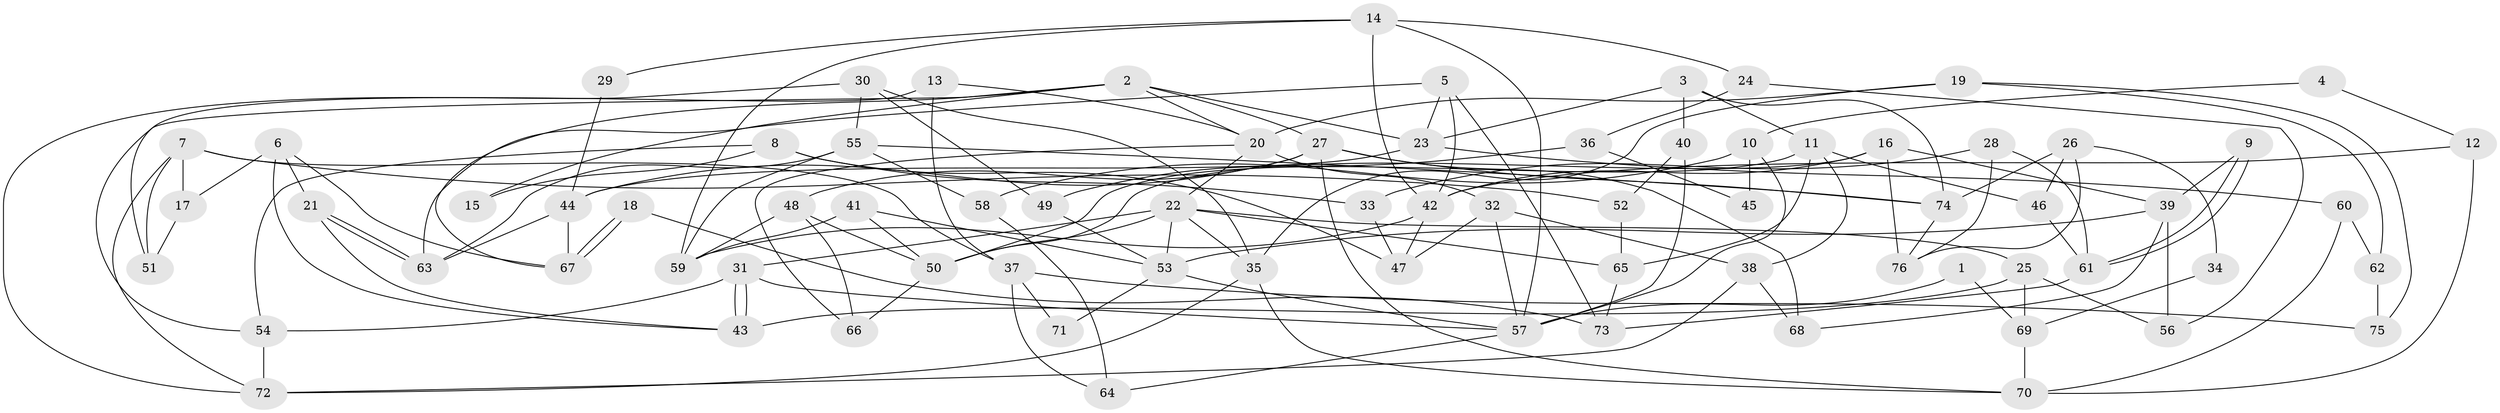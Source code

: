 // coarse degree distribution, {3: 0.23684210526315788, 5: 0.13157894736842105, 4: 0.2894736842105263, 2: 0.15789473684210525, 8: 0.07894736842105263, 9: 0.02631578947368421, 12: 0.02631578947368421, 18: 0.02631578947368421, 7: 0.02631578947368421}
// Generated by graph-tools (version 1.1) at 2025/51/03/04/25 22:51:21]
// undirected, 76 vertices, 152 edges
graph export_dot {
  node [color=gray90,style=filled];
  1;
  2;
  3;
  4;
  5;
  6;
  7;
  8;
  9;
  10;
  11;
  12;
  13;
  14;
  15;
  16;
  17;
  18;
  19;
  20;
  21;
  22;
  23;
  24;
  25;
  26;
  27;
  28;
  29;
  30;
  31;
  32;
  33;
  34;
  35;
  36;
  37;
  38;
  39;
  40;
  41;
  42;
  43;
  44;
  45;
  46;
  47;
  48;
  49;
  50;
  51;
  52;
  53;
  54;
  55;
  56;
  57;
  58;
  59;
  60;
  61;
  62;
  63;
  64;
  65;
  66;
  67;
  68;
  69;
  70;
  71;
  72;
  73;
  74;
  75;
  76;
  1 -- 57;
  1 -- 69;
  2 -- 27;
  2 -- 67;
  2 -- 15;
  2 -- 20;
  2 -- 23;
  2 -- 54;
  3 -- 23;
  3 -- 74;
  3 -- 11;
  3 -- 40;
  4 -- 12;
  4 -- 10;
  5 -- 63;
  5 -- 42;
  5 -- 23;
  5 -- 73;
  6 -- 17;
  6 -- 21;
  6 -- 43;
  6 -- 67;
  7 -- 52;
  7 -- 72;
  7 -- 17;
  7 -- 37;
  7 -- 51;
  8 -- 47;
  8 -- 54;
  8 -- 15;
  8 -- 33;
  9 -- 61;
  9 -- 61;
  9 -- 39;
  10 -- 57;
  10 -- 58;
  10 -- 45;
  11 -- 50;
  11 -- 38;
  11 -- 46;
  11 -- 65;
  12 -- 70;
  12 -- 42;
  13 -- 20;
  13 -- 37;
  13 -- 51;
  14 -- 57;
  14 -- 42;
  14 -- 24;
  14 -- 29;
  14 -- 59;
  16 -- 39;
  16 -- 42;
  16 -- 50;
  16 -- 76;
  17 -- 51;
  18 -- 67;
  18 -- 67;
  18 -- 73;
  19 -- 35;
  19 -- 20;
  19 -- 62;
  19 -- 75;
  20 -- 66;
  20 -- 22;
  20 -- 32;
  21 -- 63;
  21 -- 63;
  21 -- 43;
  22 -- 65;
  22 -- 25;
  22 -- 31;
  22 -- 35;
  22 -- 50;
  22 -- 53;
  23 -- 44;
  23 -- 60;
  24 -- 56;
  24 -- 36;
  25 -- 43;
  25 -- 56;
  25 -- 69;
  26 -- 76;
  26 -- 74;
  26 -- 34;
  26 -- 46;
  27 -- 48;
  27 -- 44;
  27 -- 68;
  27 -- 70;
  27 -- 74;
  28 -- 76;
  28 -- 61;
  28 -- 33;
  29 -- 44;
  30 -- 72;
  30 -- 55;
  30 -- 35;
  30 -- 49;
  31 -- 43;
  31 -- 43;
  31 -- 54;
  31 -- 57;
  32 -- 38;
  32 -- 47;
  32 -- 57;
  33 -- 47;
  34 -- 69;
  35 -- 70;
  35 -- 72;
  36 -- 49;
  36 -- 45;
  37 -- 75;
  37 -- 64;
  37 -- 71;
  38 -- 72;
  38 -- 68;
  39 -- 68;
  39 -- 53;
  39 -- 56;
  40 -- 57;
  40 -- 52;
  41 -- 53;
  41 -- 50;
  41 -- 59;
  42 -- 59;
  42 -- 47;
  44 -- 67;
  44 -- 63;
  46 -- 61;
  48 -- 50;
  48 -- 59;
  48 -- 66;
  49 -- 53;
  50 -- 66;
  52 -- 65;
  53 -- 57;
  53 -- 71;
  54 -- 72;
  55 -- 63;
  55 -- 59;
  55 -- 58;
  55 -- 74;
  57 -- 64;
  58 -- 64;
  60 -- 70;
  60 -- 62;
  61 -- 73;
  62 -- 75;
  65 -- 73;
  69 -- 70;
  74 -- 76;
}
